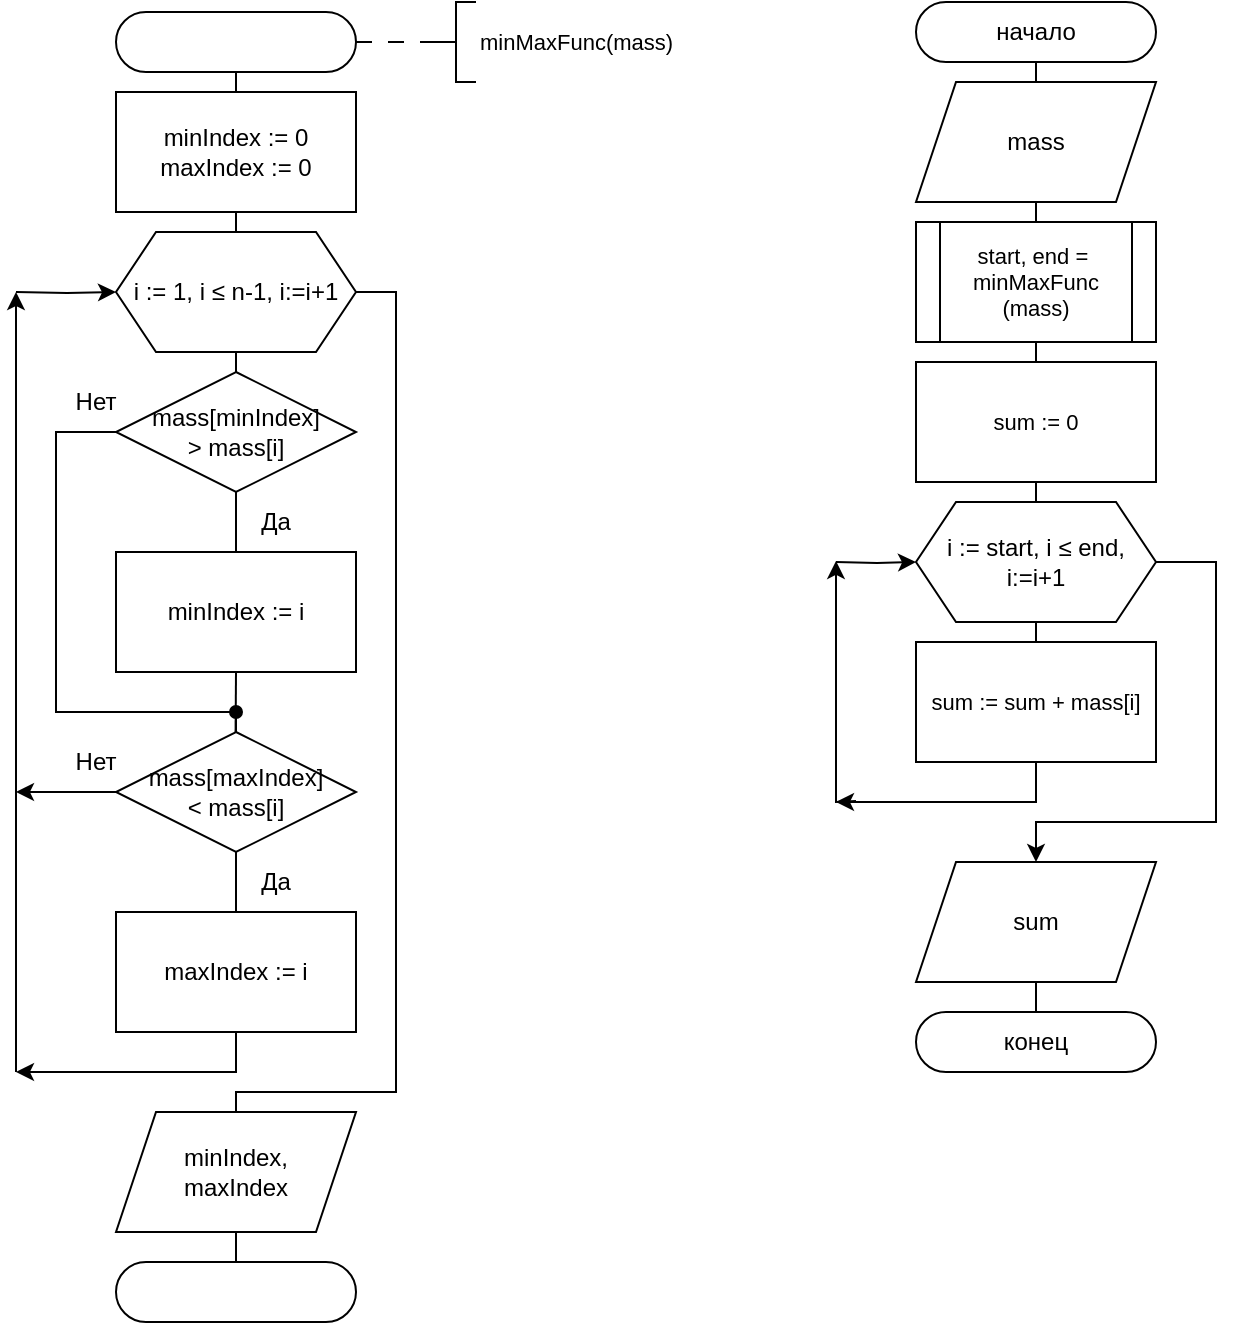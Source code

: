 <mxfile version="26.0.9">
  <diagram name="Страница — 1" id="jxXysMDMJ9CziMaYsI-s">
    <mxGraphModel dx="1219" dy="722" grid="0" gridSize="10" guides="1" tooltips="1" connect="1" arrows="1" fold="1" page="1" pageScale="1" pageWidth="827" pageHeight="1169" math="0" shadow="0">
      <root>
        <mxCell id="0" />
        <mxCell id="1" parent="0" />
        <mxCell id="qt3u5b1zoDlfFP7m6fH4-1" style="edgeStyle=orthogonalEdgeStyle;rounded=0;orthogonalLoop=1;jettySize=auto;html=1;exitX=0.5;exitY=1;exitDx=0;exitDy=0;entryX=0.5;entryY=0;entryDx=0;entryDy=0;endArrow=none;startFill=0;" parent="1" edge="1">
          <mxGeometry relative="1" as="geometry">
            <mxPoint x="220" y="75" as="sourcePoint" />
            <mxPoint x="220" y="85" as="targetPoint" />
          </mxGeometry>
        </mxCell>
        <mxCell id="W32FgBS7PFsJVRVZFXVy-2" style="edgeStyle=orthogonalEdgeStyle;rounded=0;orthogonalLoop=1;jettySize=auto;html=1;exitX=0.5;exitY=1;exitDx=0;exitDy=0;entryX=0.5;entryY=0;entryDx=0;entryDy=0;endArrow=none;startFill=0;" edge="1" parent="1" target="W32FgBS7PFsJVRVZFXVy-1">
          <mxGeometry relative="1" as="geometry">
            <mxPoint x="220" y="75" as="sourcePoint" />
          </mxGeometry>
        </mxCell>
        <mxCell id="qt3u5b1zoDlfFP7m6fH4-8" value="" style="rounded=1;whiteSpace=wrap;html=1;arcSize=50;" parent="1" vertex="1">
          <mxGeometry x="160" y="45" width="120" height="30" as="geometry" />
        </mxCell>
        <mxCell id="MHJFPzOnkotvU8_bVNP--4" style="edgeStyle=orthogonalEdgeStyle;rounded=0;orthogonalLoop=1;jettySize=auto;html=1;exitX=0.5;exitY=1;exitDx=0;exitDy=0;exitPerimeter=0;endArrow=none;startFill=0;entryX=0.5;entryY=0;entryDx=0;entryDy=0;" parent="1" source="MHJFPzOnkotvU8_bVNP--5" target="MHJFPzOnkotvU8_bVNP--11" edge="1">
          <mxGeometry relative="1" as="geometry">
            <mxPoint x="460" y="355" as="targetPoint" />
          </mxGeometry>
        </mxCell>
        <mxCell id="MHJFPzOnkotvU8_bVNP--5" value="mass[minIndex]&lt;div&gt;&amp;gt; mass[i]&lt;/div&gt;" style="strokeWidth=1;html=1;shape=mxgraph.flowchart.decision;whiteSpace=wrap;spacing=2;" parent="1" vertex="1">
          <mxGeometry x="160" y="225" width="120" height="60" as="geometry" />
        </mxCell>
        <mxCell id="MHJFPzOnkotvU8_bVNP--6" value="Да" style="text;html=1;align=center;verticalAlign=middle;whiteSpace=wrap;rounded=0;" parent="1" vertex="1">
          <mxGeometry x="210" y="285" width="60" height="30" as="geometry" />
        </mxCell>
        <mxCell id="MHJFPzOnkotvU8_bVNP--7" value="Нет" style="text;html=1;align=center;verticalAlign=middle;whiteSpace=wrap;rounded=0;" parent="1" vertex="1">
          <mxGeometry x="120" y="225" width="60" height="30" as="geometry" />
        </mxCell>
        <mxCell id="W32FgBS7PFsJVRVZFXVy-21" style="edgeStyle=orthogonalEdgeStyle;shape=connector;rounded=0;orthogonalLoop=1;jettySize=auto;html=1;exitX=0.5;exitY=1;exitDx=0;exitDy=0;strokeColor=default;align=center;verticalAlign=middle;fontFamily=Helvetica;fontSize=11;fontColor=default;labelBackgroundColor=default;startFill=0;endArrow=none;" edge="1" parent="1" source="MHJFPzOnkotvU8_bVNP--11">
          <mxGeometry relative="1" as="geometry">
            <mxPoint x="219.793" y="405" as="targetPoint" />
          </mxGeometry>
        </mxCell>
        <mxCell id="MHJFPzOnkotvU8_bVNP--11" value="minIndex := i" style="rounded=0;whiteSpace=wrap;html=1;" parent="1" vertex="1">
          <mxGeometry x="160" y="315" width="120" height="60" as="geometry" />
        </mxCell>
        <mxCell id="W32FgBS7PFsJVRVZFXVy-4" style="edgeStyle=orthogonalEdgeStyle;rounded=0;orthogonalLoop=1;jettySize=auto;html=1;exitX=0.5;exitY=1;exitDx=0;exitDy=0;entryX=0.5;entryY=0;entryDx=0;entryDy=0;endArrow=none;startFill=0;" edge="1" parent="1" source="W32FgBS7PFsJVRVZFXVy-1" target="W32FgBS7PFsJVRVZFXVy-3">
          <mxGeometry relative="1" as="geometry" />
        </mxCell>
        <mxCell id="W32FgBS7PFsJVRVZFXVy-1" value="minIndex := 0&lt;div&gt;maxIndex := 0&lt;/div&gt;" style="rounded=0;whiteSpace=wrap;html=1;" vertex="1" parent="1">
          <mxGeometry x="160" y="85" width="120" height="60" as="geometry" />
        </mxCell>
        <mxCell id="W32FgBS7PFsJVRVZFXVy-10" style="edgeStyle=orthogonalEdgeStyle;shape=connector;rounded=0;orthogonalLoop=1;jettySize=auto;html=1;exitX=1;exitY=0.5;exitDx=0;exitDy=0;strokeColor=default;align=center;verticalAlign=middle;fontFamily=Helvetica;fontSize=11;fontColor=default;labelBackgroundColor=default;startFill=0;endArrow=none;entryX=0.5;entryY=0;entryDx=0;entryDy=0;" edge="1" parent="1" source="W32FgBS7PFsJVRVZFXVy-3" target="W32FgBS7PFsJVRVZFXVy-11">
          <mxGeometry relative="1" as="geometry">
            <mxPoint x="220" y="415" as="targetPoint" />
            <Array as="points">
              <mxPoint x="300" y="185" />
              <mxPoint x="300" y="585" />
              <mxPoint x="220" y="585" />
            </Array>
          </mxGeometry>
        </mxCell>
        <mxCell id="W32FgBS7PFsJVRVZFXVy-3" value="&lt;font&gt;&lt;font face=&quot;Helvetica&quot; style=&quot;background-color: light-dark(rgb(255, 255, 255), rgb(18, 18, 18));&quot;&gt;i := 1, i&amp;nbsp;&lt;/font&gt;&lt;span style=&quot;background-color: transparent; color: light-dark(rgb(0, 0, 0), rgb(255, 255, 255));&quot;&gt;≤&amp;nbsp;&lt;/span&gt;&lt;font face=&quot;Helvetica&quot; style=&quot;background-color: light-dark(rgb(255, 255, 255), rgb(18, 18, 18));&quot;&gt;&lt;font&gt;n-1&lt;/font&gt;, i:=i+1&lt;/font&gt;&lt;/font&gt;" style="shape=hexagon;perimeter=hexagonPerimeter2;whiteSpace=wrap;html=1;fixedSize=1;" vertex="1" parent="1">
          <mxGeometry x="160" y="155" width="120" height="60" as="geometry" />
        </mxCell>
        <mxCell id="W32FgBS7PFsJVRVZFXVy-5" style="edgeStyle=orthogonalEdgeStyle;rounded=0;orthogonalLoop=1;jettySize=auto;html=1;exitX=0.5;exitY=1;exitDx=0;exitDy=0;entryX=0.5;entryY=0;entryDx=0;entryDy=0;entryPerimeter=0;endArrow=none;startFill=0;" edge="1" parent="1" source="W32FgBS7PFsJVRVZFXVy-3" target="MHJFPzOnkotvU8_bVNP--5">
          <mxGeometry relative="1" as="geometry" />
        </mxCell>
        <mxCell id="W32FgBS7PFsJVRVZFXVy-6" value="" style="endArrow=classic;html=1;rounded=0;strokeColor=default;align=center;verticalAlign=middle;fontFamily=Helvetica;fontSize=11;fontColor=default;labelBackgroundColor=default;edgeStyle=orthogonalEdgeStyle;" edge="1" parent="1">
          <mxGeometry width="50" height="50" relative="1" as="geometry">
            <mxPoint x="110" y="575" as="sourcePoint" />
            <mxPoint x="110" y="185" as="targetPoint" />
          </mxGeometry>
        </mxCell>
        <mxCell id="W32FgBS7PFsJVRVZFXVy-7" value="" style="endArrow=oval;html=1;rounded=0;strokeColor=default;align=center;verticalAlign=middle;fontFamily=Helvetica;fontSize=11;fontColor=default;labelBackgroundColor=default;edgeStyle=orthogonalEdgeStyle;exitX=0;exitY=0.5;exitDx=0;exitDy=0;exitPerimeter=0;endFill=1;" edge="1" parent="1" source="MHJFPzOnkotvU8_bVNP--5">
          <mxGeometry width="50" height="50" relative="1" as="geometry">
            <mxPoint x="390" y="285" as="sourcePoint" />
            <mxPoint x="220" y="395" as="targetPoint" />
            <Array as="points">
              <mxPoint x="130" y="255" />
              <mxPoint x="130" y="395" />
            </Array>
          </mxGeometry>
        </mxCell>
        <mxCell id="W32FgBS7PFsJVRVZFXVy-9" value="" style="endArrow=classic;html=1;rounded=0;strokeColor=default;align=center;verticalAlign=middle;fontFamily=Helvetica;fontSize=11;fontColor=default;labelBackgroundColor=default;edgeStyle=orthogonalEdgeStyle;entryX=0;entryY=0.5;entryDx=0;entryDy=0;" edge="1" parent="1" target="W32FgBS7PFsJVRVZFXVy-3">
          <mxGeometry width="50" height="50" relative="1" as="geometry">
            <mxPoint x="110" y="185" as="sourcePoint" />
            <mxPoint x="440" y="235" as="targetPoint" />
          </mxGeometry>
        </mxCell>
        <mxCell id="W32FgBS7PFsJVRVZFXVy-13" style="edgeStyle=orthogonalEdgeStyle;shape=connector;rounded=0;orthogonalLoop=1;jettySize=auto;html=1;exitX=0.5;exitY=1;exitDx=0;exitDy=0;entryX=0.5;entryY=0;entryDx=0;entryDy=0;strokeColor=default;align=center;verticalAlign=middle;fontFamily=Helvetica;fontSize=11;fontColor=default;labelBackgroundColor=default;startFill=0;endArrow=none;" edge="1" parent="1" source="W32FgBS7PFsJVRVZFXVy-11" target="W32FgBS7PFsJVRVZFXVy-12">
          <mxGeometry relative="1" as="geometry" />
        </mxCell>
        <mxCell id="W32FgBS7PFsJVRVZFXVy-11" value="minIndex,&lt;div&gt;maxIndex&lt;/div&gt;" style="shape=parallelogram;perimeter=parallelogramPerimeter;whiteSpace=wrap;html=1;fixedSize=1;" vertex="1" parent="1">
          <mxGeometry x="160" y="595" width="120" height="60" as="geometry" />
        </mxCell>
        <mxCell id="W32FgBS7PFsJVRVZFXVy-12" value="" style="rounded=1;whiteSpace=wrap;html=1;arcSize=50;" vertex="1" parent="1">
          <mxGeometry x="160" y="670" width="120" height="30" as="geometry" />
        </mxCell>
        <mxCell id="W32FgBS7PFsJVRVZFXVy-14" style="edgeStyle=orthogonalEdgeStyle;rounded=0;orthogonalLoop=1;jettySize=auto;html=1;exitX=0.5;exitY=1;exitDx=0;exitDy=0;exitPerimeter=0;endArrow=none;startFill=0;entryX=0.5;entryY=0;entryDx=0;entryDy=0;" edge="1" parent="1" source="W32FgBS7PFsJVRVZFXVy-15" target="W32FgBS7PFsJVRVZFXVy-18">
          <mxGeometry relative="1" as="geometry">
            <mxPoint x="460" y="535" as="targetPoint" />
          </mxGeometry>
        </mxCell>
        <mxCell id="W32FgBS7PFsJVRVZFXVy-15" value="mass[maxIndex]&lt;div&gt;&amp;lt; mass[i]&lt;/div&gt;" style="strokeWidth=1;html=1;shape=mxgraph.flowchart.decision;whiteSpace=wrap;spacing=2;" vertex="1" parent="1">
          <mxGeometry x="160" y="405" width="120" height="60" as="geometry" />
        </mxCell>
        <mxCell id="W32FgBS7PFsJVRVZFXVy-16" value="Да" style="text;html=1;align=center;verticalAlign=middle;whiteSpace=wrap;rounded=0;" vertex="1" parent="1">
          <mxGeometry x="210" y="465" width="60" height="30" as="geometry" />
        </mxCell>
        <mxCell id="W32FgBS7PFsJVRVZFXVy-17" value="Нет" style="text;html=1;align=center;verticalAlign=middle;whiteSpace=wrap;rounded=0;" vertex="1" parent="1">
          <mxGeometry x="120" y="405" width="60" height="30" as="geometry" />
        </mxCell>
        <mxCell id="W32FgBS7PFsJVRVZFXVy-22" style="edgeStyle=orthogonalEdgeStyle;shape=connector;rounded=0;orthogonalLoop=1;jettySize=auto;html=1;exitX=0.5;exitY=1;exitDx=0;exitDy=0;strokeColor=default;align=center;verticalAlign=middle;fontFamily=Helvetica;fontSize=11;fontColor=default;labelBackgroundColor=default;startFill=0;endArrow=classic;endFill=1;" edge="1" parent="1" source="W32FgBS7PFsJVRVZFXVy-18">
          <mxGeometry relative="1" as="geometry">
            <mxPoint x="110" y="575" as="targetPoint" />
            <Array as="points">
              <mxPoint x="220" y="575" />
            </Array>
          </mxGeometry>
        </mxCell>
        <mxCell id="W32FgBS7PFsJVRVZFXVy-18" value="maxIndex := i" style="rounded=0;whiteSpace=wrap;html=1;" vertex="1" parent="1">
          <mxGeometry x="160" y="495" width="120" height="60" as="geometry" />
        </mxCell>
        <mxCell id="W32FgBS7PFsJVRVZFXVy-19" style="edgeStyle=orthogonalEdgeStyle;rounded=0;orthogonalLoop=1;jettySize=auto;html=1;exitX=0.5;exitY=1;exitDx=0;exitDy=0;entryX=0.5;entryY=0;entryDx=0;entryDy=0;entryPerimeter=0;endArrow=none;startFill=0;" edge="1" parent="1" target="W32FgBS7PFsJVRVZFXVy-15">
          <mxGeometry relative="1" as="geometry">
            <mxPoint x="220" y="395" as="sourcePoint" />
          </mxGeometry>
        </mxCell>
        <mxCell id="W32FgBS7PFsJVRVZFXVy-20" value="" style="endArrow=classic;html=1;rounded=0;strokeColor=default;align=center;verticalAlign=middle;fontFamily=Helvetica;fontSize=11;fontColor=default;labelBackgroundColor=default;edgeStyle=orthogonalEdgeStyle;exitX=0;exitY=0.5;exitDx=0;exitDy=0;exitPerimeter=0;" edge="1" parent="1" source="W32FgBS7PFsJVRVZFXVy-15">
          <mxGeometry width="50" height="50" relative="1" as="geometry">
            <mxPoint x="390" y="465" as="sourcePoint" />
            <mxPoint x="110" y="435" as="targetPoint" />
          </mxGeometry>
        </mxCell>
        <mxCell id="W32FgBS7PFsJVRVZFXVy-23" style="edgeStyle=orthogonalEdgeStyle;rounded=0;orthogonalLoop=1;jettySize=auto;html=1;exitX=0.5;exitY=1;exitDx=0;exitDy=0;entryX=0.5;entryY=0;entryDx=0;entryDy=0;endArrow=none;startFill=0;" edge="1" parent="1" target="W32FgBS7PFsJVRVZFXVy-25">
          <mxGeometry relative="1" as="geometry">
            <mxPoint x="620" y="70" as="sourcePoint" />
          </mxGeometry>
        </mxCell>
        <mxCell id="W32FgBS7PFsJVRVZFXVy-24" style="edgeStyle=orthogonalEdgeStyle;rounded=0;orthogonalLoop=1;jettySize=auto;html=1;exitX=0.5;exitY=1;exitDx=0;exitDy=0;entryX=0.5;entryY=0;entryDx=0;entryDy=0;endArrow=none;startFill=0;" edge="1" parent="1" source="W32FgBS7PFsJVRVZFXVy-25">
          <mxGeometry relative="1" as="geometry">
            <mxPoint x="620" y="150" as="targetPoint" />
          </mxGeometry>
        </mxCell>
        <mxCell id="W32FgBS7PFsJVRVZFXVy-25" value="mass" style="shape=parallelogram;perimeter=parallelogramPerimeter;whiteSpace=wrap;html=1;fixedSize=1;" vertex="1" parent="1">
          <mxGeometry x="560" y="80" width="120" height="60" as="geometry" />
        </mxCell>
        <mxCell id="W32FgBS7PFsJVRVZFXVy-26" value="начало" style="rounded=1;whiteSpace=wrap;html=1;arcSize=50;" vertex="1" parent="1">
          <mxGeometry x="560" y="40" width="120" height="30" as="geometry" />
        </mxCell>
        <mxCell id="W32FgBS7PFsJVRVZFXVy-43" style="edgeStyle=orthogonalEdgeStyle;shape=connector;rounded=0;orthogonalLoop=1;jettySize=auto;html=1;exitX=1;exitY=0.5;exitDx=0;exitDy=0;strokeColor=default;align=center;verticalAlign=middle;fontFamily=Helvetica;fontSize=11;fontColor=default;labelBackgroundColor=default;startFill=0;endArrow=classic;endFill=1;" edge="1" parent="1" source="W32FgBS7PFsJVRVZFXVy-29">
          <mxGeometry relative="1" as="geometry">
            <mxPoint x="620" y="470" as="targetPoint" />
            <Array as="points">
              <mxPoint x="710" y="320" />
              <mxPoint x="710" y="450" />
              <mxPoint x="620" y="450" />
            </Array>
          </mxGeometry>
        </mxCell>
        <mxCell id="W32FgBS7PFsJVRVZFXVy-29" value="&lt;font&gt;&lt;font face=&quot;Helvetica&quot; style=&quot;background-color: light-dark(rgb(255, 255, 255), rgb(18, 18, 18));&quot;&gt;i := start, i&amp;nbsp;&lt;/font&gt;&lt;span style=&quot;background-color: transparent; color: light-dark(rgb(0, 0, 0), rgb(255, 255, 255));&quot;&gt;≤&amp;nbsp;&lt;/span&gt;&lt;font face=&quot;Helvetica&quot; style=&quot;background-color: light-dark(rgb(255, 255, 255), rgb(18, 18, 18));&quot;&gt;&lt;font&gt;end&lt;/font&gt;, i:=i+1&lt;/font&gt;&lt;/font&gt;" style="shape=hexagon;perimeter=hexagonPerimeter2;whiteSpace=wrap;html=1;fixedSize=1;" vertex="1" parent="1">
          <mxGeometry x="560" y="290" width="120" height="60" as="geometry" />
        </mxCell>
        <mxCell id="W32FgBS7PFsJVRVZFXVy-30" style="edgeStyle=orthogonalEdgeStyle;rounded=0;orthogonalLoop=1;jettySize=auto;html=1;exitX=0.5;exitY=1;exitDx=0;exitDy=0;entryX=0.5;entryY=0;entryDx=0;entryDy=0;entryPerimeter=0;endArrow=none;startFill=0;" edge="1" parent="1" source="W32FgBS7PFsJVRVZFXVy-29">
          <mxGeometry relative="1" as="geometry">
            <mxPoint x="620" y="360" as="targetPoint" />
          </mxGeometry>
        </mxCell>
        <mxCell id="W32FgBS7PFsJVRVZFXVy-31" value="" style="endArrow=classic;html=1;rounded=0;strokeColor=default;align=center;verticalAlign=middle;fontFamily=Helvetica;fontSize=11;fontColor=default;labelBackgroundColor=default;edgeStyle=orthogonalEdgeStyle;entryX=0;entryY=0.5;entryDx=0;entryDy=0;" edge="1" parent="1" target="W32FgBS7PFsJVRVZFXVy-29">
          <mxGeometry width="50" height="50" relative="1" as="geometry">
            <mxPoint x="520" y="320" as="sourcePoint" />
            <mxPoint x="840" y="370" as="targetPoint" />
          </mxGeometry>
        </mxCell>
        <mxCell id="W32FgBS7PFsJVRVZFXVy-33" value="" style="edgeStyle=orthogonalEdgeStyle;shape=connector;rounded=0;orthogonalLoop=1;jettySize=auto;html=1;strokeColor=default;align=center;verticalAlign=middle;fontFamily=Helvetica;fontSize=11;fontColor=default;labelBackgroundColor=default;startFill=0;endArrow=none;dashed=1;dashPattern=8 8;" edge="1" parent="1" source="W32FgBS7PFsJVRVZFXVy-32" target="qt3u5b1zoDlfFP7m6fH4-8">
          <mxGeometry relative="1" as="geometry" />
        </mxCell>
        <mxCell id="W32FgBS7PFsJVRVZFXVy-32" value="minMaxFunc(mass)" style="strokeWidth=1;html=1;shape=mxgraph.flowchart.annotation_2;align=left;labelPosition=right;pointerEvents=1;fontFamily=Helvetica;fontSize=11;fontColor=default;labelBackgroundColor=default;" vertex="1" parent="1">
          <mxGeometry x="320" y="40" width="20" height="40" as="geometry" />
        </mxCell>
        <mxCell id="W32FgBS7PFsJVRVZFXVy-38" style="edgeStyle=orthogonalEdgeStyle;shape=connector;rounded=0;orthogonalLoop=1;jettySize=auto;html=1;exitX=0.5;exitY=1;exitDx=0;exitDy=0;entryX=0.5;entryY=0;entryDx=0;entryDy=0;strokeColor=default;align=center;verticalAlign=middle;fontFamily=Helvetica;fontSize=11;fontColor=default;labelBackgroundColor=default;startFill=0;endArrow=none;" edge="1" parent="1" source="W32FgBS7PFsJVRVZFXVy-34" target="W32FgBS7PFsJVRVZFXVy-36">
          <mxGeometry relative="1" as="geometry" />
        </mxCell>
        <mxCell id="W32FgBS7PFsJVRVZFXVy-34" value="start, end =&amp;nbsp;&lt;div&gt;minMaxFunc&lt;/div&gt;&lt;div&gt;(mass)&lt;/div&gt;" style="shape=process;whiteSpace=wrap;html=1;backgroundOutline=1;fontFamily=Helvetica;fontSize=11;fontColor=default;labelBackgroundColor=default;" vertex="1" parent="1">
          <mxGeometry x="560" y="150" width="120" height="60" as="geometry" />
        </mxCell>
        <mxCell id="W32FgBS7PFsJVRVZFXVy-39" style="edgeStyle=orthogonalEdgeStyle;shape=connector;rounded=0;orthogonalLoop=1;jettySize=auto;html=1;exitX=0.5;exitY=1;exitDx=0;exitDy=0;entryX=0.5;entryY=0;entryDx=0;entryDy=0;strokeColor=default;align=center;verticalAlign=middle;fontFamily=Helvetica;fontSize=11;fontColor=default;labelBackgroundColor=default;startFill=0;endArrow=none;" edge="1" parent="1" source="W32FgBS7PFsJVRVZFXVy-36" target="W32FgBS7PFsJVRVZFXVy-29">
          <mxGeometry relative="1" as="geometry" />
        </mxCell>
        <mxCell id="W32FgBS7PFsJVRVZFXVy-36" value="sum := 0" style="rounded=0;whiteSpace=wrap;html=1;fontFamily=Helvetica;fontSize=11;fontColor=default;labelBackgroundColor=default;" vertex="1" parent="1">
          <mxGeometry x="560" y="220" width="120" height="60" as="geometry" />
        </mxCell>
        <mxCell id="W32FgBS7PFsJVRVZFXVy-41" style="edgeStyle=orthogonalEdgeStyle;shape=connector;rounded=0;orthogonalLoop=1;jettySize=auto;html=1;exitX=0.5;exitY=1;exitDx=0;exitDy=0;strokeColor=default;align=center;verticalAlign=middle;fontFamily=Helvetica;fontSize=11;fontColor=default;labelBackgroundColor=default;startFill=0;endArrow=classic;endFill=1;" edge="1" parent="1" source="W32FgBS7PFsJVRVZFXVy-40">
          <mxGeometry relative="1" as="geometry">
            <mxPoint x="520" y="440" as="targetPoint" />
            <Array as="points">
              <mxPoint x="620" y="440" />
            </Array>
          </mxGeometry>
        </mxCell>
        <mxCell id="W32FgBS7PFsJVRVZFXVy-40" value="sum := sum + mass[i]" style="rounded=0;whiteSpace=wrap;html=1;fontFamily=Helvetica;fontSize=11;fontColor=default;labelBackgroundColor=default;" vertex="1" parent="1">
          <mxGeometry x="560" y="360" width="120" height="60" as="geometry" />
        </mxCell>
        <mxCell id="W32FgBS7PFsJVRVZFXVy-42" value="" style="endArrow=classic;html=1;rounded=0;strokeColor=default;align=center;verticalAlign=middle;fontFamily=Helvetica;fontSize=11;fontColor=default;labelBackgroundColor=default;edgeStyle=orthogonalEdgeStyle;" edge="1" parent="1">
          <mxGeometry width="50" height="50" relative="1" as="geometry">
            <mxPoint x="530" y="439.48" as="sourcePoint" />
            <mxPoint x="520" y="319.48" as="targetPoint" />
          </mxGeometry>
        </mxCell>
        <mxCell id="W32FgBS7PFsJVRVZFXVy-44" value="sum" style="shape=parallelogram;perimeter=parallelogramPerimeter;whiteSpace=wrap;html=1;fixedSize=1;" vertex="1" parent="1">
          <mxGeometry x="560" y="470" width="120" height="60" as="geometry" />
        </mxCell>
        <mxCell id="W32FgBS7PFsJVRVZFXVy-45" style="edgeStyle=orthogonalEdgeStyle;shape=connector;rounded=0;orthogonalLoop=1;jettySize=auto;html=1;exitX=0.5;exitY=1;exitDx=0;exitDy=0;entryX=0.5;entryY=0;entryDx=0;entryDy=0;strokeColor=default;align=center;verticalAlign=middle;fontFamily=Helvetica;fontSize=11;fontColor=default;labelBackgroundColor=default;startFill=0;endArrow=none;" edge="1" parent="1" target="W32FgBS7PFsJVRVZFXVy-46">
          <mxGeometry relative="1" as="geometry">
            <mxPoint x="620" y="530" as="sourcePoint" />
          </mxGeometry>
        </mxCell>
        <mxCell id="W32FgBS7PFsJVRVZFXVy-46" value="конец" style="rounded=1;whiteSpace=wrap;html=1;arcSize=50;" vertex="1" parent="1">
          <mxGeometry x="560" y="545" width="120" height="30" as="geometry" />
        </mxCell>
      </root>
    </mxGraphModel>
  </diagram>
</mxfile>
